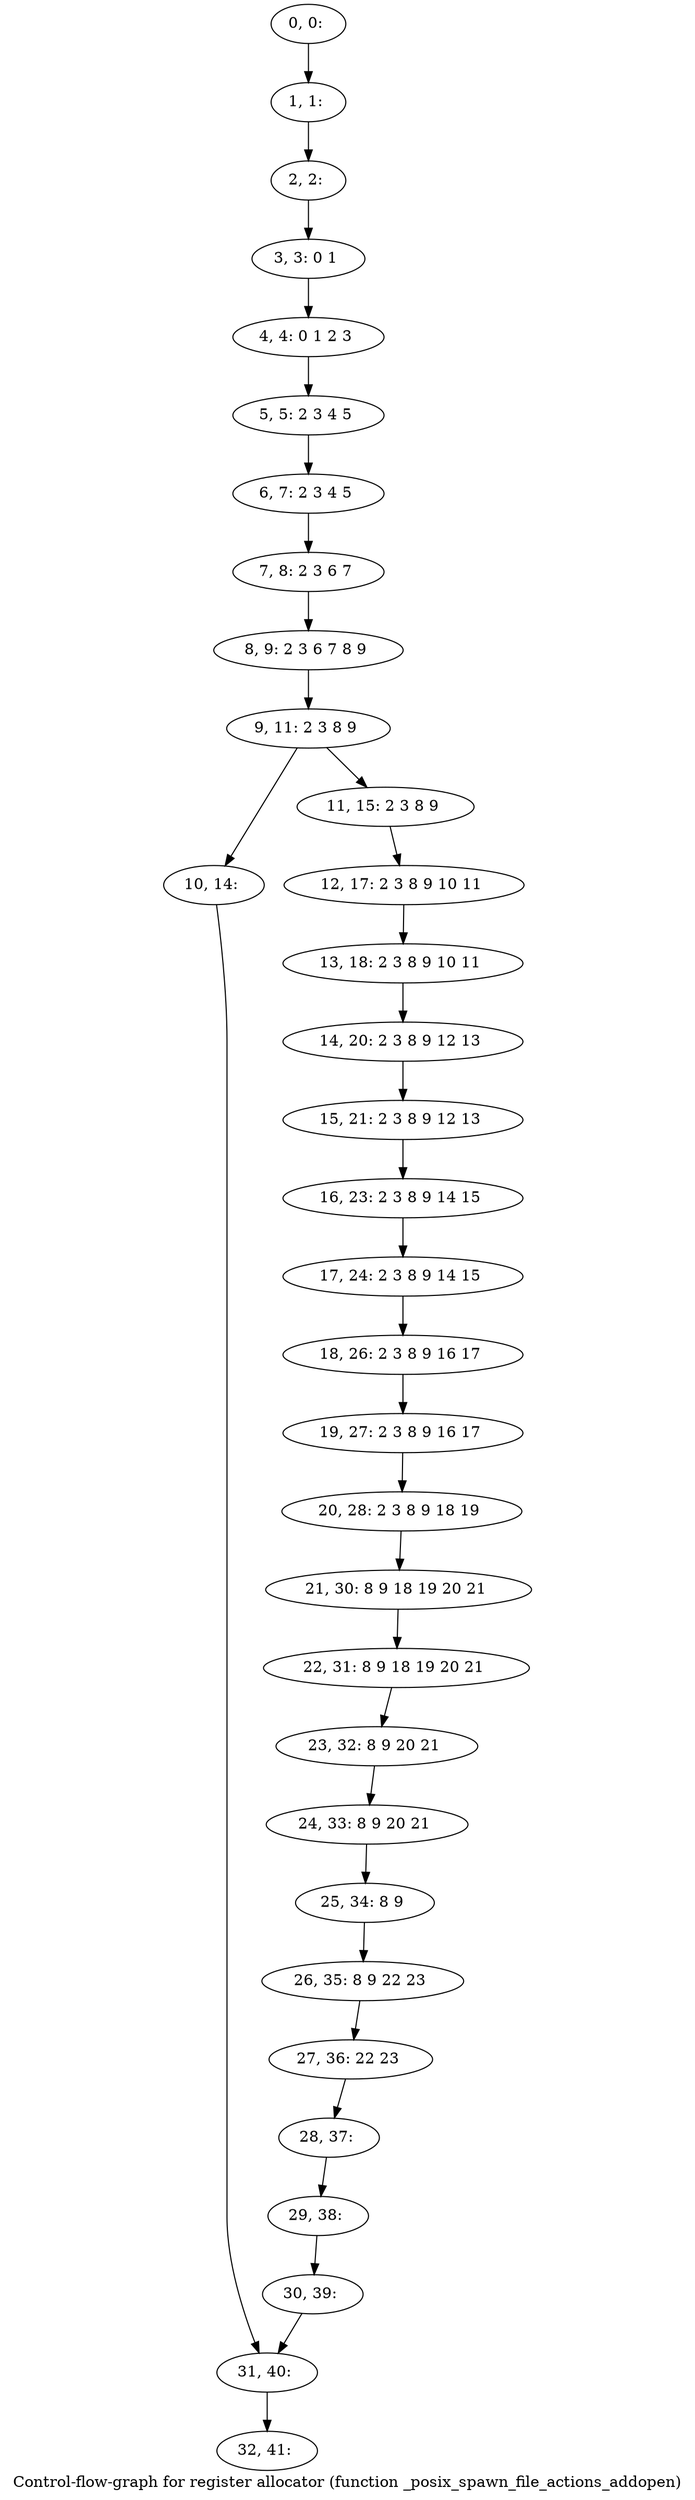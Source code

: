 digraph G {
graph [label="Control-flow-graph for register allocator (function _posix_spawn_file_actions_addopen)"]
0[label="0, 0: "];
1[label="1, 1: "];
2[label="2, 2: "];
3[label="3, 3: 0 1 "];
4[label="4, 4: 0 1 2 3 "];
5[label="5, 5: 2 3 4 5 "];
6[label="6, 7: 2 3 4 5 "];
7[label="7, 8: 2 3 6 7 "];
8[label="8, 9: 2 3 6 7 8 9 "];
9[label="9, 11: 2 3 8 9 "];
10[label="10, 14: "];
11[label="11, 15: 2 3 8 9 "];
12[label="12, 17: 2 3 8 9 10 11 "];
13[label="13, 18: 2 3 8 9 10 11 "];
14[label="14, 20: 2 3 8 9 12 13 "];
15[label="15, 21: 2 3 8 9 12 13 "];
16[label="16, 23: 2 3 8 9 14 15 "];
17[label="17, 24: 2 3 8 9 14 15 "];
18[label="18, 26: 2 3 8 9 16 17 "];
19[label="19, 27: 2 3 8 9 16 17 "];
20[label="20, 28: 2 3 8 9 18 19 "];
21[label="21, 30: 8 9 18 19 20 21 "];
22[label="22, 31: 8 9 18 19 20 21 "];
23[label="23, 32: 8 9 20 21 "];
24[label="24, 33: 8 9 20 21 "];
25[label="25, 34: 8 9 "];
26[label="26, 35: 8 9 22 23 "];
27[label="27, 36: 22 23 "];
28[label="28, 37: "];
29[label="29, 38: "];
30[label="30, 39: "];
31[label="31, 40: "];
32[label="32, 41: "];
0->1 ;
1->2 ;
2->3 ;
3->4 ;
4->5 ;
5->6 ;
6->7 ;
7->8 ;
8->9 ;
9->10 ;
9->11 ;
10->31 ;
11->12 ;
12->13 ;
13->14 ;
14->15 ;
15->16 ;
16->17 ;
17->18 ;
18->19 ;
19->20 ;
20->21 ;
21->22 ;
22->23 ;
23->24 ;
24->25 ;
25->26 ;
26->27 ;
27->28 ;
28->29 ;
29->30 ;
30->31 ;
31->32 ;
}
